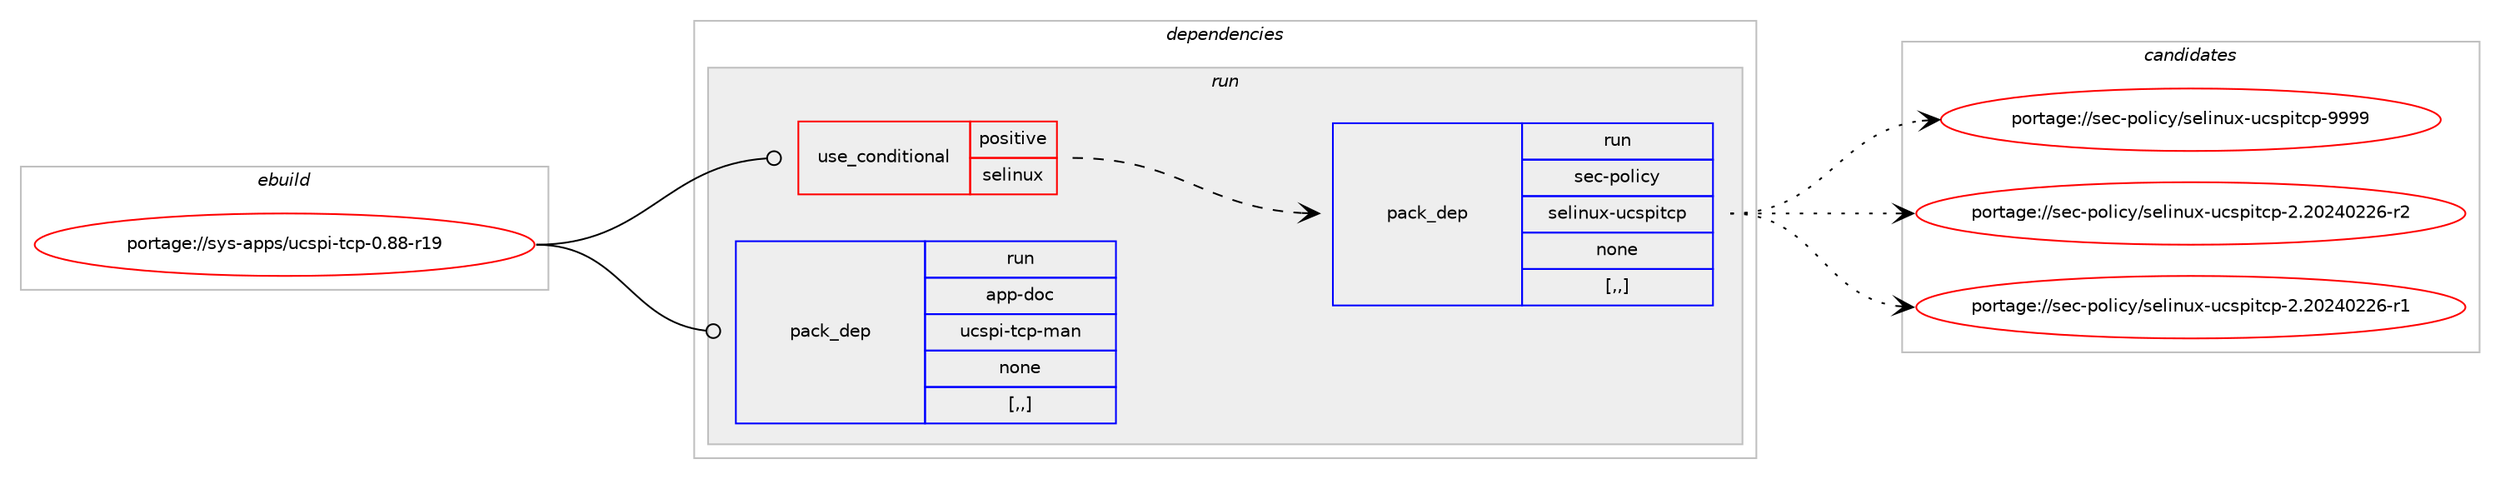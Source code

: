 digraph prolog {

# *************
# Graph options
# *************

newrank=true;
concentrate=true;
compound=true;
graph [rankdir=LR,fontname=Helvetica,fontsize=10,ranksep=1.5];#, ranksep=2.5, nodesep=0.2];
edge  [arrowhead=vee];
node  [fontname=Helvetica,fontsize=10];

# **********
# The ebuild
# **********

subgraph cluster_leftcol {
color=gray;
label=<<i>ebuild</i>>;
id [label="portage://sys-apps/ucspi-tcp-0.88-r19", color=red, width=4, href="../sys-apps/ucspi-tcp-0.88-r19.svg"];
}

# ****************
# The dependencies
# ****************

subgraph cluster_midcol {
color=gray;
label=<<i>dependencies</i>>;
subgraph cluster_compile {
fillcolor="#eeeeee";
style=filled;
label=<<i>compile</i>>;
}
subgraph cluster_compileandrun {
fillcolor="#eeeeee";
style=filled;
label=<<i>compile and run</i>>;
}
subgraph cluster_run {
fillcolor="#eeeeee";
style=filled;
label=<<i>run</i>>;
subgraph cond112751 {
dependency425431 [label=<<TABLE BORDER="0" CELLBORDER="1" CELLSPACING="0" CELLPADDING="4"><TR><TD ROWSPAN="3" CELLPADDING="10">use_conditional</TD></TR><TR><TD>positive</TD></TR><TR><TD>selinux</TD></TR></TABLE>>, shape=none, color=red];
subgraph pack309752 {
dependency425432 [label=<<TABLE BORDER="0" CELLBORDER="1" CELLSPACING="0" CELLPADDING="4" WIDTH="220"><TR><TD ROWSPAN="6" CELLPADDING="30">pack_dep</TD></TR><TR><TD WIDTH="110">run</TD></TR><TR><TD>sec-policy</TD></TR><TR><TD>selinux-ucspitcp</TD></TR><TR><TD>none</TD></TR><TR><TD>[,,]</TD></TR></TABLE>>, shape=none, color=blue];
}
dependency425431:e -> dependency425432:w [weight=20,style="dashed",arrowhead="vee"];
}
id:e -> dependency425431:w [weight=20,style="solid",arrowhead="odot"];
subgraph pack309753 {
dependency425433 [label=<<TABLE BORDER="0" CELLBORDER="1" CELLSPACING="0" CELLPADDING="4" WIDTH="220"><TR><TD ROWSPAN="6" CELLPADDING="30">pack_dep</TD></TR><TR><TD WIDTH="110">run</TD></TR><TR><TD>app-doc</TD></TR><TR><TD>ucspi-tcp-man</TD></TR><TR><TD>none</TD></TR><TR><TD>[,,]</TD></TR></TABLE>>, shape=none, color=blue];
}
id:e -> dependency425433:w [weight=20,style="solid",arrowhead="odot"];
}
}

# **************
# The candidates
# **************

subgraph cluster_choices {
rank=same;
color=gray;
label=<<i>candidates</i>>;

subgraph choice309752 {
color=black;
nodesep=1;
choice115101994511211110810599121471151011081051101171204511799115112105116991124557575757 [label="portage://sec-policy/selinux-ucspitcp-9999", color=red, width=4,href="../sec-policy/selinux-ucspitcp-9999.svg"];
choice1151019945112111108105991214711510110810511011712045117991151121051169911245504650485052485050544511450 [label="portage://sec-policy/selinux-ucspitcp-2.20240226-r2", color=red, width=4,href="../sec-policy/selinux-ucspitcp-2.20240226-r2.svg"];
choice1151019945112111108105991214711510110810511011712045117991151121051169911245504650485052485050544511449 [label="portage://sec-policy/selinux-ucspitcp-2.20240226-r1", color=red, width=4,href="../sec-policy/selinux-ucspitcp-2.20240226-r1.svg"];
dependency425432:e -> choice115101994511211110810599121471151011081051101171204511799115112105116991124557575757:w [style=dotted,weight="100"];
dependency425432:e -> choice1151019945112111108105991214711510110810511011712045117991151121051169911245504650485052485050544511450:w [style=dotted,weight="100"];
dependency425432:e -> choice1151019945112111108105991214711510110810511011712045117991151121051169911245504650485052485050544511449:w [style=dotted,weight="100"];
}
subgraph choice309753 {
color=black;
nodesep=1;
}
}

}
